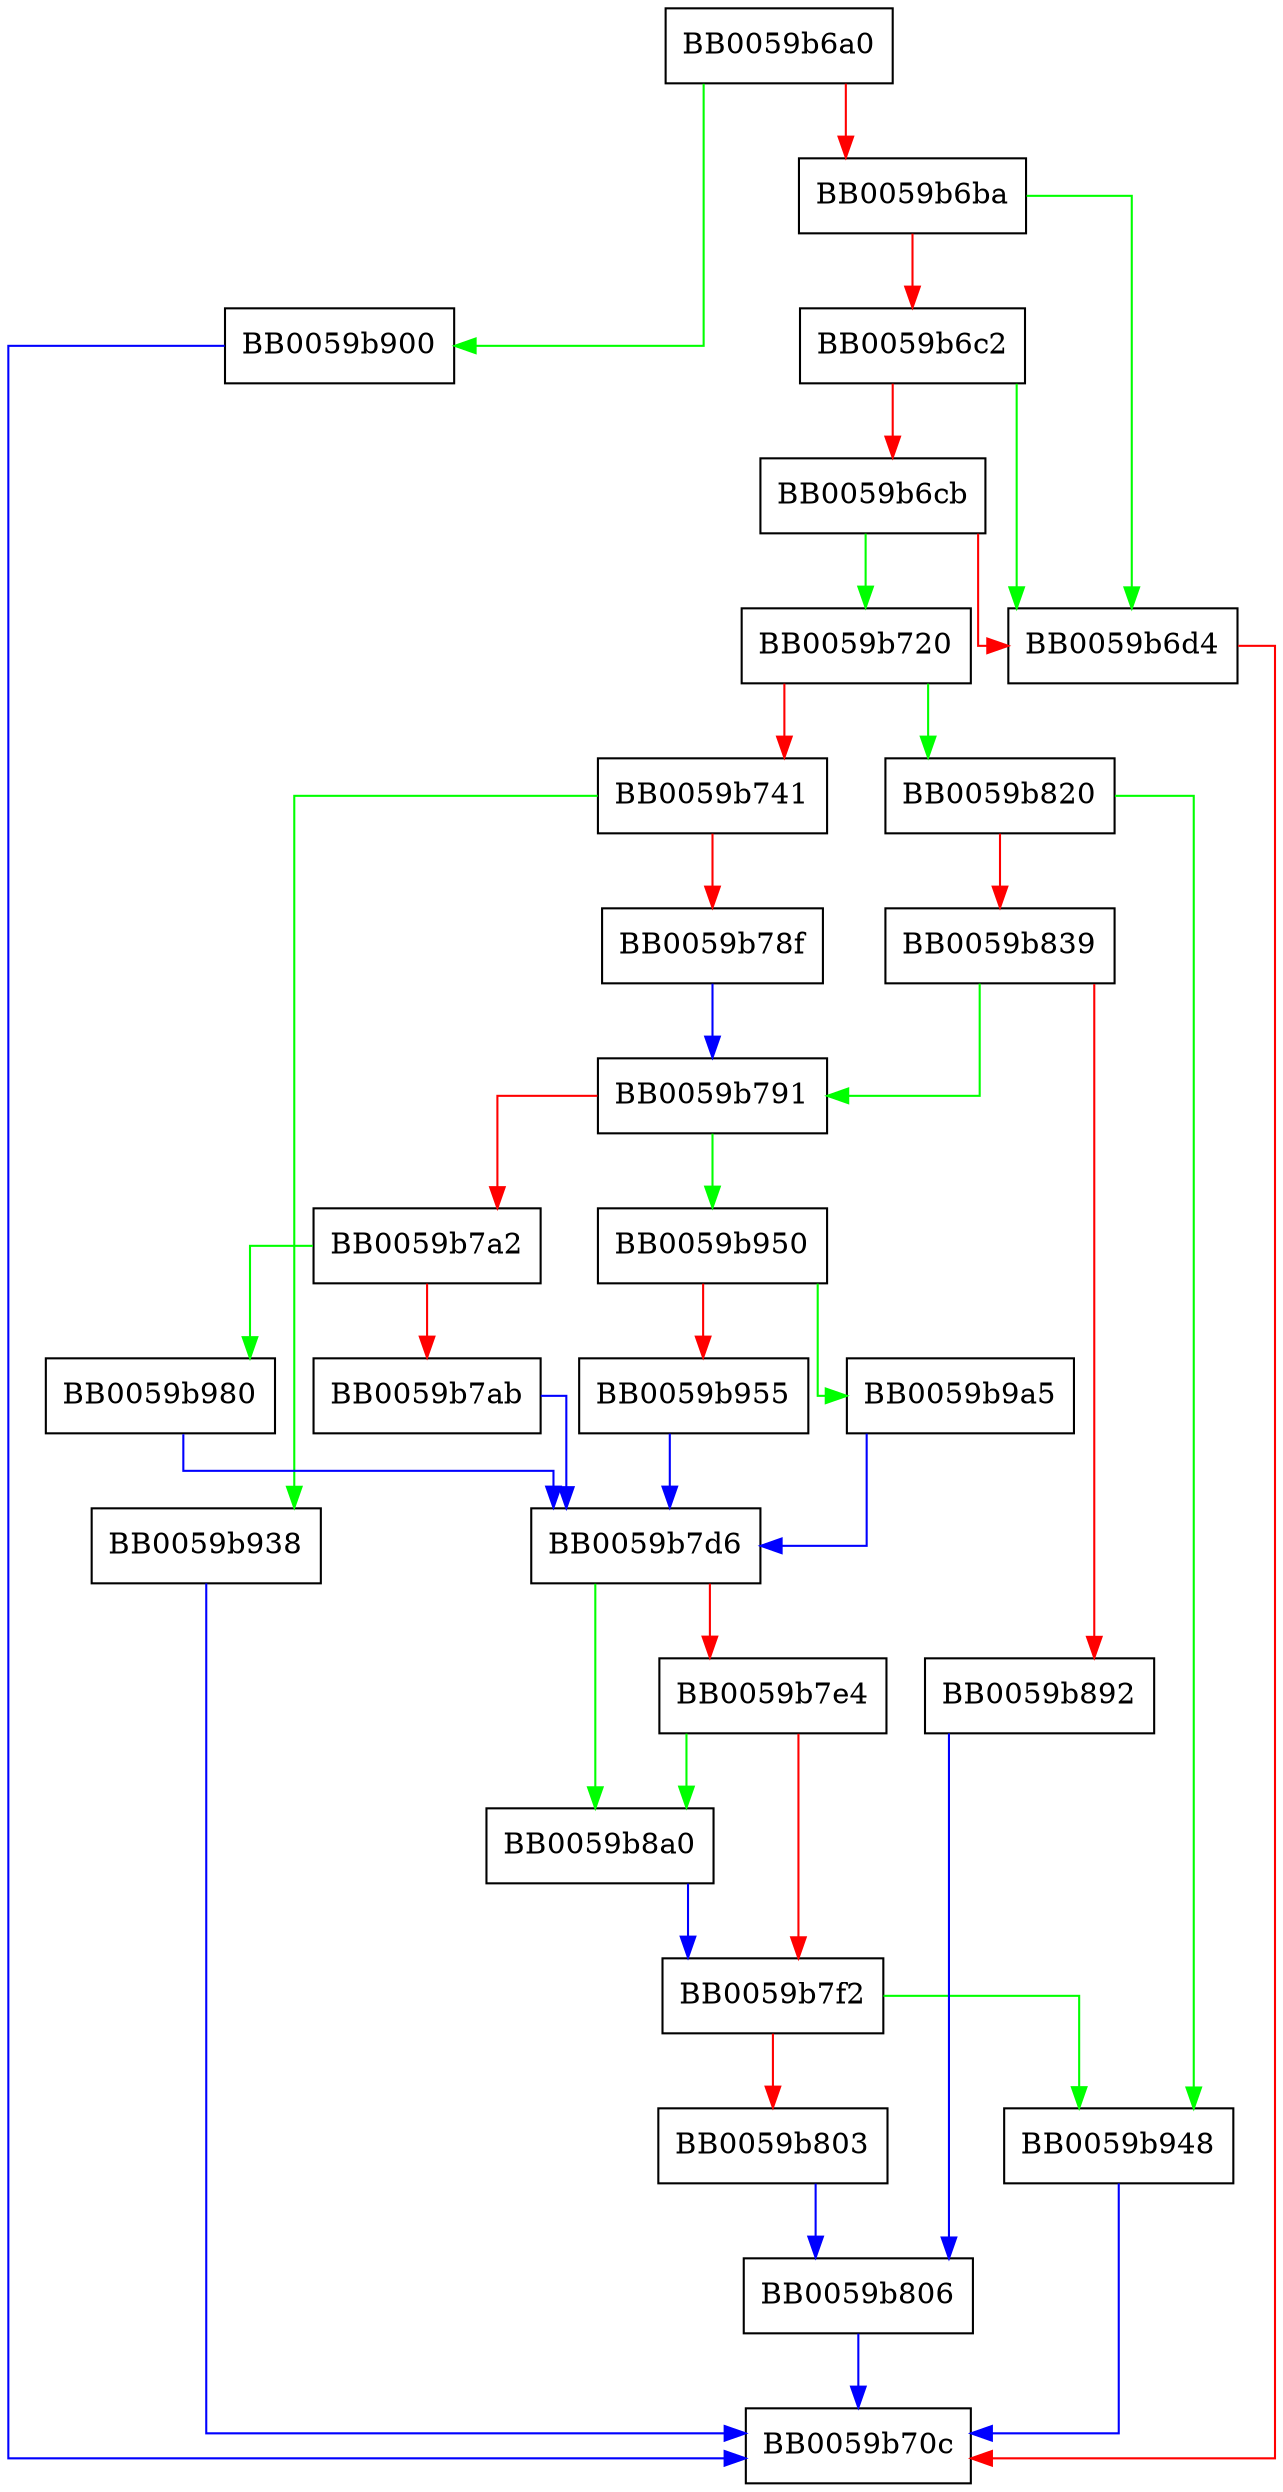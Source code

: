 digraph OSSL_DECODER_from_bio {
  node [shape="box"];
  graph [splines=ortho];
  BB0059b6a0 -> BB0059b900 [color="green"];
  BB0059b6a0 -> BB0059b6ba [color="red"];
  BB0059b6ba -> BB0059b6d4 [color="green"];
  BB0059b6ba -> BB0059b6c2 [color="red"];
  BB0059b6c2 -> BB0059b6d4 [color="green"];
  BB0059b6c2 -> BB0059b6cb [color="red"];
  BB0059b6cb -> BB0059b720 [color="green"];
  BB0059b6cb -> BB0059b6d4 [color="red"];
  BB0059b6d4 -> BB0059b70c [color="red"];
  BB0059b720 -> BB0059b820 [color="green"];
  BB0059b720 -> BB0059b741 [color="red"];
  BB0059b741 -> BB0059b938 [color="green"];
  BB0059b741 -> BB0059b78f [color="red"];
  BB0059b78f -> BB0059b791 [color="blue"];
  BB0059b791 -> BB0059b950 [color="green"];
  BB0059b791 -> BB0059b7a2 [color="red"];
  BB0059b7a2 -> BB0059b980 [color="green"];
  BB0059b7a2 -> BB0059b7ab [color="red"];
  BB0059b7ab -> BB0059b7d6 [color="blue"];
  BB0059b7d6 -> BB0059b8a0 [color="green"];
  BB0059b7d6 -> BB0059b7e4 [color="red"];
  BB0059b7e4 -> BB0059b8a0 [color="green"];
  BB0059b7e4 -> BB0059b7f2 [color="red"];
  BB0059b7f2 -> BB0059b948 [color="green"];
  BB0059b7f2 -> BB0059b803 [color="red"];
  BB0059b803 -> BB0059b806 [color="blue"];
  BB0059b806 -> BB0059b70c [color="blue"];
  BB0059b820 -> BB0059b948 [color="green"];
  BB0059b820 -> BB0059b839 [color="red"];
  BB0059b839 -> BB0059b791 [color="green"];
  BB0059b839 -> BB0059b892 [color="red"];
  BB0059b892 -> BB0059b806 [color="blue"];
  BB0059b8a0 -> BB0059b7f2 [color="blue"];
  BB0059b900 -> BB0059b70c [color="blue"];
  BB0059b938 -> BB0059b70c [color="blue"];
  BB0059b948 -> BB0059b70c [color="blue"];
  BB0059b950 -> BB0059b9a5 [color="green"];
  BB0059b950 -> BB0059b955 [color="red"];
  BB0059b955 -> BB0059b7d6 [color="blue"];
  BB0059b980 -> BB0059b7d6 [color="blue"];
  BB0059b9a5 -> BB0059b7d6 [color="blue"];
}